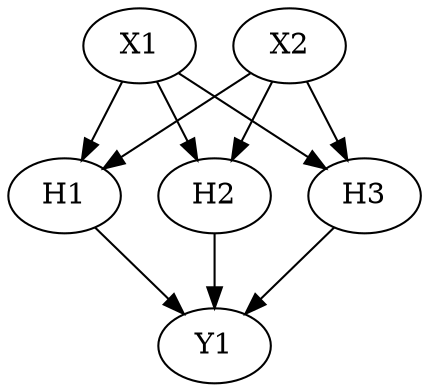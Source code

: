 digraph neural_network {
	subgraph inputs {
		x1 [label=X1]
		x2 [label=X2]
		x1 -> h1
		x1 -> h2
		x1 -> h3
		x2 -> h1
		x2 -> h2
		x2 -> h3
	}
	subgraph hidden {
		h1 [label=H1]
		h2 [label=H2]
		h3 [label=H3]
		h1 -> y1
		h2 -> y1
		h3 -> y1
	}
	subgraph outputs {
		y1 [label=Y1]
	}
}

